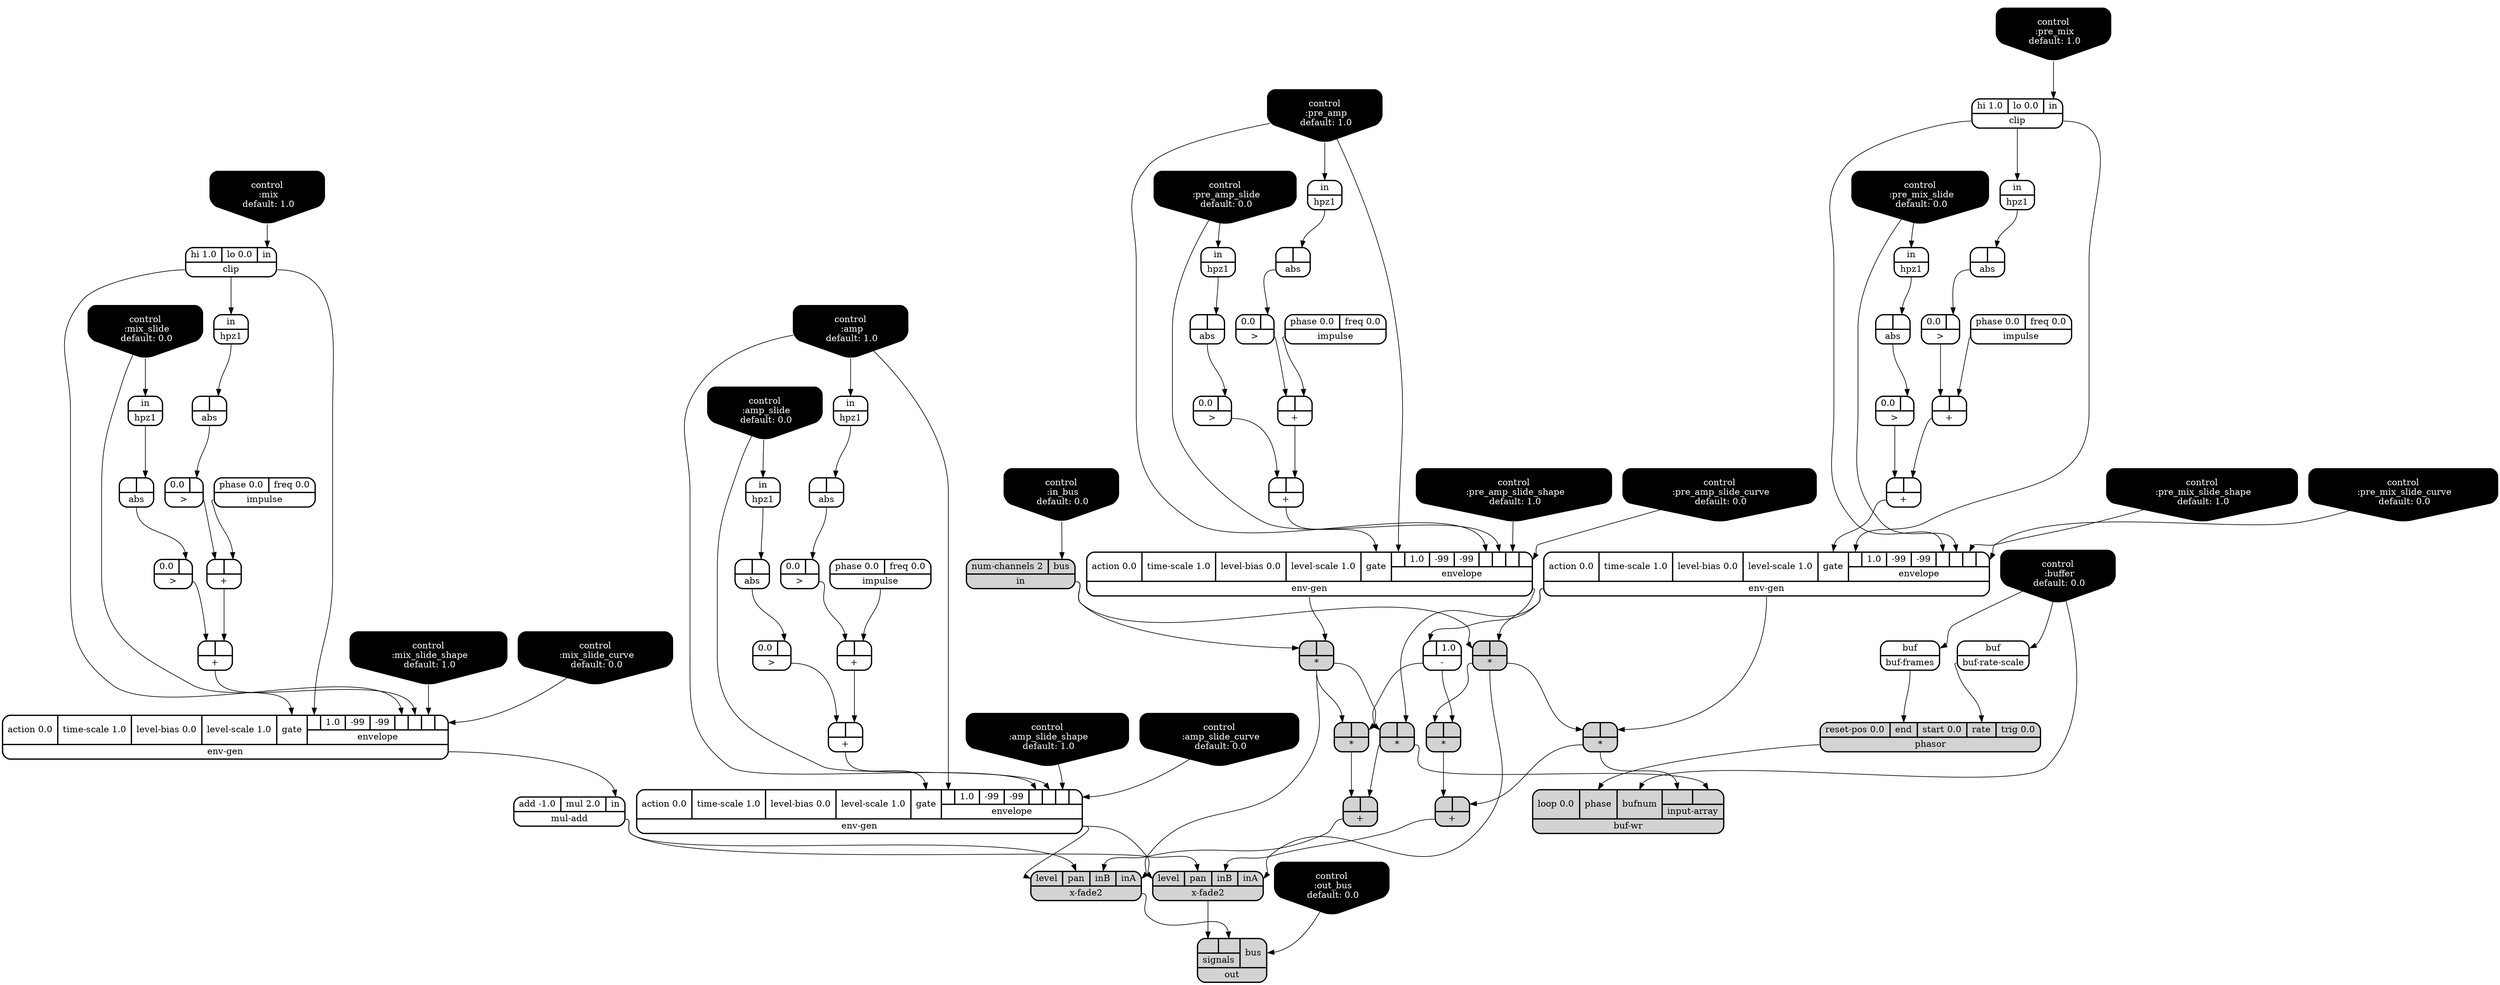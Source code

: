 digraph synthdef {
42 [label = "{{ <b> |<a> } |<__UG_NAME__>* }" style="filled, bold, rounded"  shape=record rankdir=LR];
43 [label = "{{ <b> |<a> } |<__UG_NAME__>* }" style="filled, bold, rounded"  shape=record rankdir=LR];
54 [label = "{{ <b> |<a> } |<__UG_NAME__>* }" style="filled, bold, rounded"  shape=record rankdir=LR];
55 [label = "{{ <b> |<a> } |<__UG_NAME__>* }" style="filled, bold, rounded"  shape=record rankdir=LR];
56 [label = "{{ <b> |<a> } |<__UG_NAME__>* }" style="filled, bold, rounded"  shape=record rankdir=LR];
64 [label = "{{ <b> |<a> } |<__UG_NAME__>* }" style="filled, bold, rounded"  shape=record rankdir=LR];
24 [label = "{{ <b> |<a> } |<__UG_NAME__>+ }" style="bold, rounded" shape=record rankdir=LR];
28 [label = "{{ <b> |<a> } |<__UG_NAME__>+ }" style="bold, rounded" shape=record rankdir=LR];
35 [label = "{{ <b> |<a> } |<__UG_NAME__>+ }" style="bold, rounded" shape=record rankdir=LR];
39 [label = "{{ <b> |<a> } |<__UG_NAME__>+ }" style="bold, rounded" shape=record rankdir=LR];
48 [label = "{{ <b> |<a> } |<__UG_NAME__>+ }" style="bold, rounded" shape=record rankdir=LR];
52 [label = "{{ <b> |<a> } |<__UG_NAME__>+ }" style="bold, rounded" shape=record rankdir=LR];
66 [label = "{{ <b> |<a> } |<__UG_NAME__>+ }" style="filled, bold, rounded"  shape=record rankdir=LR];
67 [label = "{{ <b> |<a> } |<__UG_NAME__>+ }" style="bold, rounded" shape=record rankdir=LR];
68 [label = "{{ <b> |<a> } |<__UG_NAME__>+ }" style="bold, rounded" shape=record rankdir=LR];
72 [label = "{{ <b> |<a> } |<__UG_NAME__>+ }" style="filled, bold, rounded"  shape=record rankdir=LR];
30 [label = "{{ <b> |<a> 1.0} |<__UG_NAME__>- }" style="bold, rounded" shape=record rankdir=LR];
23 [label = "{{ <b> 0.0|<a> } |<__UG_NAME__>\> }" style="bold, rounded" shape=record rankdir=LR];
27 [label = "{{ <b> 0.0|<a> } |<__UG_NAME__>\> }" style="bold, rounded" shape=record rankdir=LR];
34 [label = "{{ <b> 0.0|<a> } |<__UG_NAME__>\> }" style="bold, rounded" shape=record rankdir=LR];
38 [label = "{{ <b> 0.0|<a> } |<__UG_NAME__>\> }" style="bold, rounded" shape=record rankdir=LR];
47 [label = "{{ <b> 0.0|<a> } |<__UG_NAME__>\> }" style="bold, rounded" shape=record rankdir=LR];
51 [label = "{{ <b> 0.0|<a> } |<__UG_NAME__>\> }" style="bold, rounded" shape=record rankdir=LR];
60 [label = "{{ <b> 0.0|<a> } |<__UG_NAME__>\> }" style="bold, rounded" shape=record rankdir=LR];
63 [label = "{{ <b> 0.0|<a> } |<__UG_NAME__>\> }" style="bold, rounded" shape=record rankdir=LR];
21 [label = "{{ <b> |<a> } |<__UG_NAME__>abs }" style="bold, rounded" shape=record rankdir=LR];
26 [label = "{{ <b> |<a> } |<__UG_NAME__>abs }" style="bold, rounded" shape=record rankdir=LR];
33 [label = "{{ <b> |<a> } |<__UG_NAME__>abs }" style="bold, rounded" shape=record rankdir=LR];
37 [label = "{{ <b> |<a> } |<__UG_NAME__>abs }" style="bold, rounded" shape=record rankdir=LR];
46 [label = "{{ <b> |<a> } |<__UG_NAME__>abs }" style="bold, rounded" shape=record rankdir=LR];
50 [label = "{{ <b> |<a> } |<__UG_NAME__>abs }" style="bold, rounded" shape=record rankdir=LR];
59 [label = "{{ <b> |<a> } |<__UG_NAME__>abs }" style="bold, rounded" shape=record rankdir=LR];
62 [label = "{{ <b> |<a> } |<__UG_NAME__>abs }" style="bold, rounded" shape=record rankdir=LR];
76 [label = "{{ <buf> buf} |<__UG_NAME__>buf-frames }" style="bold, rounded" shape=record rankdir=LR];
75 [label = "{{ <buf> buf} |<__UG_NAME__>buf-rate-scale }" style="bold, rounded" shape=record rankdir=LR];
78 [label = "{{ <loop> loop 0.0|<phase> phase|<bufnum> bufnum|{{<input____array___binary____op____u____gen___0>|<input____array___binary____op____u____gen___1>}|input-array}} |<__UG_NAME__>buf-wr }" style="filled, bold, rounded"  shape=record rankdir=LR];
19 [label = "{{ <hi> hi 1.0|<lo> lo 0.0|<in> in} |<__UG_NAME__>clip }" style="bold, rounded" shape=record rankdir=LR];
57 [label = "{{ <hi> hi 1.0|<lo> lo 0.0|<in> in} |<__UG_NAME__>clip }" style="bold, rounded" shape=record rankdir=LR];
0 [label = "control
 :buffer
 default: 0.0" shape=invhouse style="rounded, filled, bold" fillcolor=black fontcolor=white ]; 
1 [label = "control
 :pre_amp
 default: 1.0" shape=invhouse style="rounded, filled, bold" fillcolor=black fontcolor=white ]; 
2 [label = "control
 :pre_amp_slide
 default: 0.0" shape=invhouse style="rounded, filled, bold" fillcolor=black fontcolor=white ]; 
3 [label = "control
 :pre_amp_slide_shape
 default: 1.0" shape=invhouse style="rounded, filled, bold" fillcolor=black fontcolor=white ]; 
4 [label = "control
 :pre_amp_slide_curve
 default: 0.0" shape=invhouse style="rounded, filled, bold" fillcolor=black fontcolor=white ]; 
5 [label = "control
 :amp
 default: 1.0" shape=invhouse style="rounded, filled, bold" fillcolor=black fontcolor=white ]; 
6 [label = "control
 :amp_slide
 default: 0.0" shape=invhouse style="rounded, filled, bold" fillcolor=black fontcolor=white ]; 
7 [label = "control
 :amp_slide_shape
 default: 1.0" shape=invhouse style="rounded, filled, bold" fillcolor=black fontcolor=white ]; 
8 [label = "control
 :amp_slide_curve
 default: 0.0" shape=invhouse style="rounded, filled, bold" fillcolor=black fontcolor=white ]; 
9 [label = "control
 :mix
 default: 1.0" shape=invhouse style="rounded, filled, bold" fillcolor=black fontcolor=white ]; 
10 [label = "control
 :mix_slide
 default: 0.0" shape=invhouse style="rounded, filled, bold" fillcolor=black fontcolor=white ]; 
11 [label = "control
 :mix_slide_shape
 default: 1.0" shape=invhouse style="rounded, filled, bold" fillcolor=black fontcolor=white ]; 
12 [label = "control
 :mix_slide_curve
 default: 0.0" shape=invhouse style="rounded, filled, bold" fillcolor=black fontcolor=white ]; 
13 [label = "control
 :pre_mix
 default: 1.0" shape=invhouse style="rounded, filled, bold" fillcolor=black fontcolor=white ]; 
14 [label = "control
 :pre_mix_slide
 default: 0.0" shape=invhouse style="rounded, filled, bold" fillcolor=black fontcolor=white ]; 
15 [label = "control
 :pre_mix_slide_shape
 default: 1.0" shape=invhouse style="rounded, filled, bold" fillcolor=black fontcolor=white ]; 
16 [label = "control
 :pre_mix_slide_curve
 default: 0.0" shape=invhouse style="rounded, filled, bold" fillcolor=black fontcolor=white ]; 
17 [label = "control
 :in_bus
 default: 0.0" shape=invhouse style="rounded, filled, bold" fillcolor=black fontcolor=white ]; 
18 [label = "control
 :out_bus
 default: 0.0" shape=invhouse style="rounded, filled, bold" fillcolor=black fontcolor=white ]; 
29 [label = "{{ <action> action 0.0|<time____scale> time-scale 1.0|<level____bias> level-bias 0.0|<level____scale> level-scale 1.0|<gate> gate|{{<envelope___clip___0>|1.0|-99|-99|<envelope___clip___4>|<envelope___control___5>|<envelope___control___6>|<envelope___control___7>}|envelope}} |<__UG_NAME__>env-gen }" style="bold, rounded" shape=record rankdir=LR];
40 [label = "{{ <action> action 0.0|<time____scale> time-scale 1.0|<level____bias> level-bias 0.0|<level____scale> level-scale 1.0|<gate> gate|{{<envelope___control___0>|1.0|-99|-99|<envelope___control___4>|<envelope___control___5>|<envelope___control___6>|<envelope___control___7>}|envelope}} |<__UG_NAME__>env-gen }" style="bold, rounded" shape=record rankdir=LR];
53 [label = "{{ <action> action 0.0|<time____scale> time-scale 1.0|<level____bias> level-bias 0.0|<level____scale> level-scale 1.0|<gate> gate|{{<envelope___control___0>|1.0|-99|-99|<envelope___control___4>|<envelope___control___5>|<envelope___control___6>|<envelope___control___7>}|envelope}} |<__UG_NAME__>env-gen }" style="bold, rounded" shape=record rankdir=LR];
69 [label = "{{ <action> action 0.0|<time____scale> time-scale 1.0|<level____bias> level-bias 0.0|<level____scale> level-scale 1.0|<gate> gate|{{<envelope___clip___0>|1.0|-99|-99|<envelope___clip___4>|<envelope___control___5>|<envelope___control___6>|<envelope___control___7>}|envelope}} |<__UG_NAME__>env-gen }" style="bold, rounded" shape=record rankdir=LR];
20 [label = "{{ <in> in} |<__UG_NAME__>hpz1 }" style="bold, rounded" shape=record rankdir=LR];
25 [label = "{{ <in> in} |<__UG_NAME__>hpz1 }" style="bold, rounded" shape=record rankdir=LR];
32 [label = "{{ <in> in} |<__UG_NAME__>hpz1 }" style="bold, rounded" shape=record rankdir=LR];
36 [label = "{{ <in> in} |<__UG_NAME__>hpz1 }" style="bold, rounded" shape=record rankdir=LR];
45 [label = "{{ <in> in} |<__UG_NAME__>hpz1 }" style="bold, rounded" shape=record rankdir=LR];
49 [label = "{{ <in> in} |<__UG_NAME__>hpz1 }" style="bold, rounded" shape=record rankdir=LR];
58 [label = "{{ <in> in} |<__UG_NAME__>hpz1 }" style="bold, rounded" shape=record rankdir=LR];
61 [label = "{{ <in> in} |<__UG_NAME__>hpz1 }" style="bold, rounded" shape=record rankdir=LR];
22 [label = "{{ <phase> phase 0.0|<freq> freq 0.0} |<__UG_NAME__>impulse }" style="bold, rounded" shape=record rankdir=LR];
31 [label = "{{ <phase> phase 0.0|<freq> freq 0.0} |<__UG_NAME__>impulse }" style="bold, rounded" shape=record rankdir=LR];
44 [label = "{{ <phase> phase 0.0|<freq> freq 0.0} |<__UG_NAME__>impulse }" style="bold, rounded" shape=record rankdir=LR];
65 [label = "{{ <phase> phase 0.0|<freq> freq 0.0} |<__UG_NAME__>impulse }" style="bold, rounded" shape=record rankdir=LR];
41 [label = "{{ <num____channels> num-channels 2|<bus> bus} |<__UG_NAME__>in }" style="filled, bold, rounded"  shape=record rankdir=LR];
70 [label = "{{ <add> add -1.0|<mul> mul 2.0|<in> in} |<__UG_NAME__>mul-add }" style="bold, rounded" shape=record rankdir=LR];
74 [label = "{{ {{<signals___x____fade2___0>|<signals___x____fade2___1>}|signals}|<bus> bus} |<__UG_NAME__>out }" style="filled, bold, rounded"  shape=record rankdir=LR];
77 [label = "{{ <reset____pos> reset-pos 0.0|<end> end|<start> start 0.0|<rate> rate|<trig> trig 0.0} |<__UG_NAME__>phasor }" style="filled, bold, rounded"  shape=record rankdir=LR];
71 [label = "{{ <level> level|<pan> pan|<inb> inB|<ina> inA} |<__UG_NAME__>x-fade2 }" style="filled, bold, rounded"  shape=record rankdir=LR];
73 [label = "{{ <level> level|<pan> pan|<inb> inB|<ina> inA} |<__UG_NAME__>x-fade2 }" style="filled, bold, rounded"  shape=record rankdir=LR];

40:__UG_NAME__ -> 42:a ;
41:__UG_NAME__ -> 42:b ;
30:__UG_NAME__ -> 43:a ;
42:__UG_NAME__ -> 43:b ;
40:__UG_NAME__ -> 54:a ;
41:__UG_NAME__ -> 54:b ;
29:__UG_NAME__ -> 55:a ;
54:__UG_NAME__ -> 55:b ;
30:__UG_NAME__ -> 56:a ;
54:__UG_NAME__ -> 56:b ;
29:__UG_NAME__ -> 64:a ;
42:__UG_NAME__ -> 64:b ;
22:__UG_NAME__ -> 24:a ;
23:__UG_NAME__ -> 24:b ;
24:__UG_NAME__ -> 28:a ;
27:__UG_NAME__ -> 28:b ;
31:__UG_NAME__ -> 35:a ;
34:__UG_NAME__ -> 35:b ;
35:__UG_NAME__ -> 39:a ;
38:__UG_NAME__ -> 39:b ;
44:__UG_NAME__ -> 48:a ;
47:__UG_NAME__ -> 48:b ;
48:__UG_NAME__ -> 52:a ;
51:__UG_NAME__ -> 52:b ;
55:__UG_NAME__ -> 66:a ;
56:__UG_NAME__ -> 66:b ;
65:__UG_NAME__ -> 67:a ;
60:__UG_NAME__ -> 67:b ;
67:__UG_NAME__ -> 68:a ;
63:__UG_NAME__ -> 68:b ;
64:__UG_NAME__ -> 72:a ;
43:__UG_NAME__ -> 72:b ;
29:__UG_NAME__ -> 30:b ;
21:__UG_NAME__ -> 23:a ;
26:__UG_NAME__ -> 27:a ;
33:__UG_NAME__ -> 34:a ;
37:__UG_NAME__ -> 38:a ;
46:__UG_NAME__ -> 47:a ;
50:__UG_NAME__ -> 51:a ;
59:__UG_NAME__ -> 60:a ;
62:__UG_NAME__ -> 63:a ;
20:__UG_NAME__ -> 21:a ;
25:__UG_NAME__ -> 26:a ;
32:__UG_NAME__ -> 33:a ;
36:__UG_NAME__ -> 37:a ;
45:__UG_NAME__ -> 46:a ;
49:__UG_NAME__ -> 50:a ;
58:__UG_NAME__ -> 59:a ;
61:__UG_NAME__ -> 62:a ;
0:__UG_NAME__ -> 76:buf ;
0:__UG_NAME__ -> 75:buf ;
55:__UG_NAME__ -> 78:input____array___binary____op____u____gen___0 ;
64:__UG_NAME__ -> 78:input____array___binary____op____u____gen___1 ;
0:__UG_NAME__ -> 78:bufnum ;
77:__UG_NAME__ -> 78:phase ;
13:__UG_NAME__ -> 19:in ;
9:__UG_NAME__ -> 57:in ;
19:__UG_NAME__ -> 29:envelope___clip___0 ;
19:__UG_NAME__ -> 29:envelope___clip___4 ;
14:__UG_NAME__ -> 29:envelope___control___5 ;
15:__UG_NAME__ -> 29:envelope___control___6 ;
16:__UG_NAME__ -> 29:envelope___control___7 ;
28:__UG_NAME__ -> 29:gate ;
1:__UG_NAME__ -> 40:envelope___control___0 ;
1:__UG_NAME__ -> 40:envelope___control___4 ;
2:__UG_NAME__ -> 40:envelope___control___5 ;
3:__UG_NAME__ -> 40:envelope___control___6 ;
4:__UG_NAME__ -> 40:envelope___control___7 ;
39:__UG_NAME__ -> 40:gate ;
5:__UG_NAME__ -> 53:envelope___control___0 ;
5:__UG_NAME__ -> 53:envelope___control___4 ;
6:__UG_NAME__ -> 53:envelope___control___5 ;
7:__UG_NAME__ -> 53:envelope___control___6 ;
8:__UG_NAME__ -> 53:envelope___control___7 ;
52:__UG_NAME__ -> 53:gate ;
57:__UG_NAME__ -> 69:envelope___clip___0 ;
57:__UG_NAME__ -> 69:envelope___clip___4 ;
10:__UG_NAME__ -> 69:envelope___control___5 ;
11:__UG_NAME__ -> 69:envelope___control___6 ;
12:__UG_NAME__ -> 69:envelope___control___7 ;
68:__UG_NAME__ -> 69:gate ;
19:__UG_NAME__ -> 20:in ;
14:__UG_NAME__ -> 25:in ;
1:__UG_NAME__ -> 32:in ;
2:__UG_NAME__ -> 36:in ;
5:__UG_NAME__ -> 45:in ;
6:__UG_NAME__ -> 49:in ;
57:__UG_NAME__ -> 58:in ;
10:__UG_NAME__ -> 61:in ;
17:__UG_NAME__ -> 41:bus ;
69:__UG_NAME__ -> 70:in ;
18:__UG_NAME__ -> 74:bus ;
71:__UG_NAME__ -> 74:signals___x____fade2___0 ;
73:__UG_NAME__ -> 74:signals___x____fade2___1 ;
75:__UG_NAME__ -> 77:rate ;
76:__UG_NAME__ -> 77:end ;
54:__UG_NAME__ -> 71:ina ;
66:__UG_NAME__ -> 71:inb ;
70:__UG_NAME__ -> 71:pan ;
53:__UG_NAME__ -> 71:level ;
42:__UG_NAME__ -> 73:ina ;
72:__UG_NAME__ -> 73:inb ;
70:__UG_NAME__ -> 73:pan ;
53:__UG_NAME__ -> 73:level ;

}